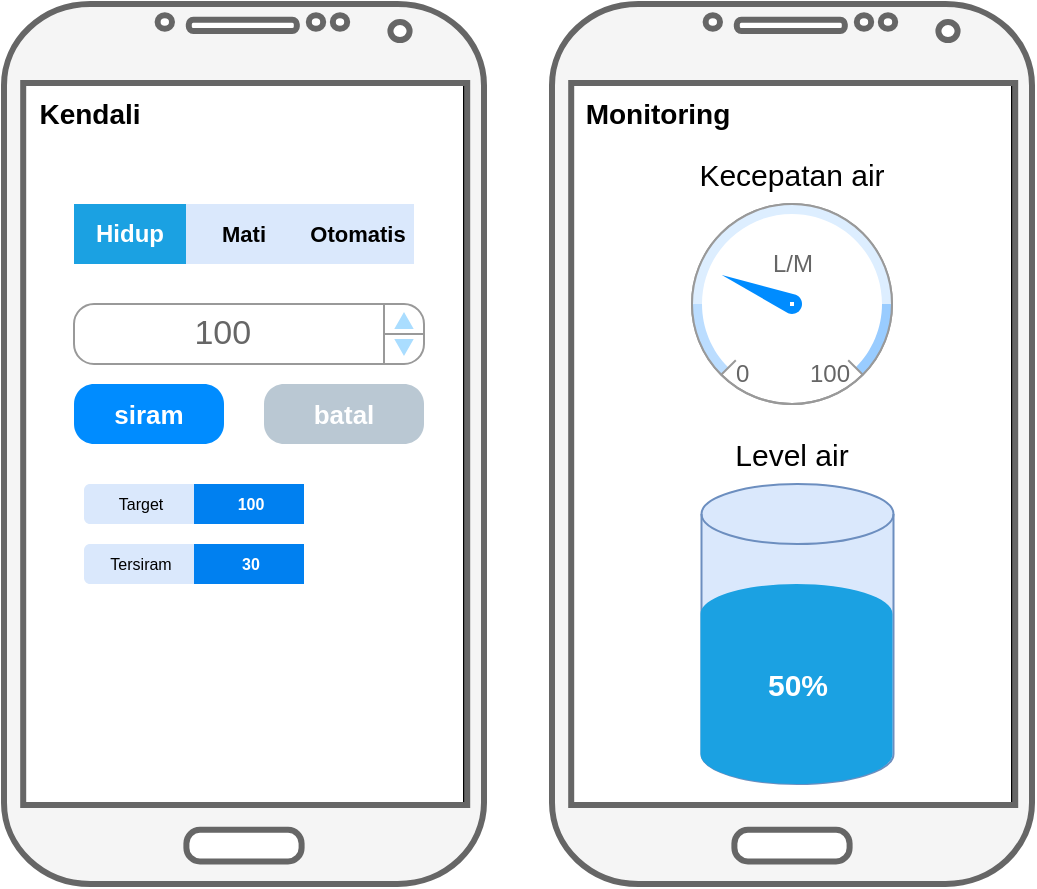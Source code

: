 <mxfile>
    <diagram id="9L7Wck0KFNMNRKOT99sG" name="Mobile">
        <mxGraphModel dx="1504" dy="1833" grid="1" gridSize="10" guides="1" tooltips="1" connect="1" arrows="1" fold="1" page="1" pageScale="1" pageWidth="827" pageHeight="1169" math="0" shadow="0">
            <root>
                <mxCell id="0"/>
                <mxCell id="1" parent="0"/>
                <mxCell id="GaWWMe3E1NepcdC9OFB--33" value="" style="rounded=0;whiteSpace=wrap;html=1;shadow=0;sketch=0;strokeColor=default;strokeWidth=1;gradientColor=none;" parent="1" vertex="1">
                    <mxGeometry x="100" y="-910" width="220" height="360" as="geometry"/>
                </mxCell>
                <mxCell id="2" value="" style="verticalLabelPosition=bottom;verticalAlign=top;html=1;shadow=0;dashed=0;strokeWidth=3;shape=mxgraph.android.phone2;strokeColor=#666666;fillColor=#f5f5f5;fontColor=#333333;gradientColor=none;" parent="1" vertex="1">
                    <mxGeometry x="90" y="-950" width="240" height="440" as="geometry"/>
                </mxCell>
                <mxCell id="GaWWMe3E1NepcdC9OFB--12" value="" style="shape=table;html=1;whiteSpace=wrap;startSize=0;container=1;collapsible=0;childLayout=tableLayout;strokeWidth=1;strokeColor=none;fontStyle=1;fontSize=11;" parent="1" vertex="1">
                    <mxGeometry x="125" y="-850" width="170" height="30" as="geometry"/>
                </mxCell>
                <mxCell id="GaWWMe3E1NepcdC9OFB--13" value="" style="shape=tableRow;horizontal=0;startSize=0;swimlaneHead=0;swimlaneBody=0;top=0;left=0;bottom=0;right=0;collapsible=0;dropTarget=0;fillColor=none;points=[[0,0.5],[1,0.5]];portConstraint=eastwest;strokeWidth=3;" parent="GaWWMe3E1NepcdC9OFB--12" vertex="1">
                    <mxGeometry width="170" height="30" as="geometry"/>
                </mxCell>
                <mxCell id="GaWWMe3E1NepcdC9OFB--14" value="&lt;b&gt;Hidup&lt;/b&gt;" style="shape=partialRectangle;html=1;whiteSpace=wrap;connectable=0;fillColor=#1ba1e2;top=0;left=0;bottom=0;right=0;overflow=hidden;strokeWidth=3;strokeColor=#006EAF;fontColor=#ffffff;" parent="GaWWMe3E1NepcdC9OFB--13" vertex="1">
                    <mxGeometry width="56" height="30" as="geometry">
                        <mxRectangle width="56" height="30" as="alternateBounds"/>
                    </mxGeometry>
                </mxCell>
                <mxCell id="GaWWMe3E1NepcdC9OFB--15" value="&lt;b&gt;&lt;font style=&quot;font-size: 11px;&quot;&gt;Mati&lt;/font&gt;&lt;/b&gt;" style="shape=partialRectangle;html=1;whiteSpace=wrap;connectable=0;fillColor=#dae8fc;top=0;left=0;bottom=0;right=0;overflow=hidden;strokeWidth=3;strokeColor=none;" parent="GaWWMe3E1NepcdC9OFB--13" vertex="1">
                    <mxGeometry x="56" width="58" height="30" as="geometry">
                        <mxRectangle width="58" height="30" as="alternateBounds"/>
                    </mxGeometry>
                </mxCell>
                <mxCell id="GaWWMe3E1NepcdC9OFB--16" value="&lt;b&gt;&lt;font style=&quot;font-size: 11px;&quot;&gt;Otomatis&lt;/font&gt;&lt;/b&gt;" style="shape=partialRectangle;html=1;whiteSpace=wrap;connectable=0;fillColor=#dae8fc;top=0;left=0;bottom=0;right=0;overflow=hidden;strokeWidth=3;strokeColor=none;" parent="GaWWMe3E1NepcdC9OFB--13" vertex="1">
                    <mxGeometry x="114" width="56" height="30" as="geometry">
                        <mxRectangle width="56" height="30" as="alternateBounds"/>
                    </mxGeometry>
                </mxCell>
                <mxCell id="GaWWMe3E1NepcdC9OFB--25" value="&lt;table cellpadding=&quot;0&quot; cellspacing=&quot;0&quot; style=&quot;width:100%;height:100%;&quot;&gt;&lt;tr&gt;&lt;td style=&quot;width:85%&quot;&gt;100&lt;/td&gt;&lt;td style=&quot;width:15%&quot;&gt;&lt;/td&gt;&lt;/tr&gt;&lt;/table&gt;" style="strokeWidth=1;shadow=0;dashed=0;align=center;html=1;shape=mxgraph.mockup.forms.spinner;strokeColor=#999999;spinLayout=right;spinStyle=normal;adjStyle=triangle;fillColor=#aaddff;fontSize=17;fontColor=#666666;mainText=;html=1;overflow=fill;" parent="1" vertex="1">
                    <mxGeometry x="125" y="-800" width="175" height="30" as="geometry"/>
                </mxCell>
                <mxCell id="GaWWMe3E1NepcdC9OFB--34" value="Kendali" style="text;html=1;strokeColor=none;fillColor=none;align=center;verticalAlign=middle;whiteSpace=wrap;rounded=0;shadow=0;sketch=0;strokeWidth=1;fontStyle=1;fontSize=14;" parent="1" vertex="1">
                    <mxGeometry x="103" y="-910" width="60" height="30" as="geometry"/>
                </mxCell>
                <mxCell id="GaWWMe3E1NepcdC9OFB--35" value="&lt;font style=&quot;font-size: 13px;&quot;&gt;siram&lt;/font&gt;" style="strokeWidth=1;shadow=0;dashed=0;align=center;html=1;shape=mxgraph.mockup.buttons.button;strokeColor=none;fontColor=#ffffff;mainText=;buttonStyle=round;fontSize=17;fontStyle=1;fillColor=#008cff;whiteSpace=wrap;sketch=0;" parent="1" vertex="1">
                    <mxGeometry x="125" y="-760" width="75" height="30" as="geometry"/>
                </mxCell>
                <mxCell id="GaWWMe3E1NepcdC9OFB--36" value="&lt;font style=&quot;font-size: 13px;&quot;&gt;batal&lt;/font&gt;" style="strokeWidth=1;shadow=0;dashed=0;align=center;html=1;shape=mxgraph.mockup.buttons.button;strokeColor=none;mainText=;buttonStyle=round;fontSize=17;fontStyle=1;fillColor=#bac8d3;whiteSpace=wrap;sketch=0;fontColor=#FFFFFF;" parent="1" vertex="1">
                    <mxGeometry x="220" y="-760" width="80" height="30" as="geometry"/>
                </mxCell>
                <mxCell id="GaWWMe3E1NepcdC9OFB--37" value="" style="rounded=0;whiteSpace=wrap;html=1;shadow=0;sketch=0;strokeColor=default;strokeWidth=1;gradientColor=none;" parent="1" vertex="1">
                    <mxGeometry x="374" y="-910" width="220" height="360" as="geometry"/>
                </mxCell>
                <mxCell id="GaWWMe3E1NepcdC9OFB--38" value="" style="verticalLabelPosition=bottom;verticalAlign=top;html=1;shadow=0;dashed=0;strokeWidth=3;shape=mxgraph.android.phone2;strokeColor=#666666;fillColor=#f5f5f5;fontColor=#333333;gradientColor=none;" parent="1" vertex="1">
                    <mxGeometry x="364" y="-950" width="240" height="440" as="geometry"/>
                </mxCell>
                <mxCell id="GaWWMe3E1NepcdC9OFB--45" value="Monitoring" style="text;html=1;strokeColor=none;fillColor=none;align=center;verticalAlign=middle;whiteSpace=wrap;rounded=0;shadow=0;sketch=0;strokeWidth=1;fontStyle=1;fontSize=14;" parent="1" vertex="1">
                    <mxGeometry x="387" y="-910" width="60" height="30" as="geometry"/>
                </mxCell>
                <mxCell id="GaWWMe3E1NepcdC9OFB--48" value="" style="verticalLabelPosition=bottom;shadow=0;dashed=0;align=center;html=1;verticalAlign=top;strokeWidth=1;shape=mxgraph.mockup.graphics.gauge;fillColor=#ffffff;strokeColor=#999999;gaugePos=25;scaleColors=#bbddff,#ddeeff,#99ccff;gaugeLabels=,,;needleColor=#008cff;" parent="1" vertex="1">
                    <mxGeometry x="434" y="-850" width="100" height="100" as="geometry"/>
                </mxCell>
                <mxCell id="GaWWMe3E1NepcdC9OFB--49" value="L/M" style="strokeWidth=1;shadow=0;dashed=0;align=center;html=1;shape=mxgraph.mockup.graphics.anchor;fontColor=#666666;" parent="GaWWMe3E1NepcdC9OFB--48" vertex="1">
                    <mxGeometry x="25" y="20" width="50" height="20" as="geometry"/>
                </mxCell>
                <mxCell id="GaWWMe3E1NepcdC9OFB--50" value="0" style="strokeWidth=1;shadow=0;dashed=0;align=center;html=1;shape=mxgraph.mockup.graphics.anchor;align=left;fontColor=#666666;" parent="GaWWMe3E1NepcdC9OFB--48" vertex="1">
                    <mxGeometry x="20" y="75" width="50" height="20" as="geometry"/>
                </mxCell>
                <mxCell id="GaWWMe3E1NepcdC9OFB--51" value="100" style="strokeWidth=1;shadow=0;dashed=0;align=center;html=1;shape=mxgraph.mockup.graphics.anchor;align=right;fontColor=#666666;" parent="GaWWMe3E1NepcdC9OFB--48" vertex="1">
                    <mxGeometry x="30" y="75" width="50" height="20" as="geometry"/>
                </mxCell>
                <mxCell id="GaWWMe3E1NepcdC9OFB--52" value="" style="shape=cylinder3;whiteSpace=wrap;html=1;boundedLbl=1;backgroundOutline=1;size=15;shadow=0;sketch=0;strokeColor=#6c8ebf;strokeWidth=1;fontSize=13;fillColor=#dae8fc;" parent="1" vertex="1">
                    <mxGeometry x="438.75" y="-710" width="96" height="150" as="geometry"/>
                </mxCell>
                <mxCell id="GaWWMe3E1NepcdC9OFB--53" value="" style="shape=cylinder3;whiteSpace=wrap;html=1;boundedLbl=1;backgroundOutline=1;size=15;shadow=0;sketch=0;strokeColor=none;strokeWidth=1;fontSize=13;fontColor=#ffffff;fillColor=#1ba1e2;" parent="1" vertex="1">
                    <mxGeometry x="438.25" y="-660" width="96" height="100" as="geometry"/>
                </mxCell>
                <mxCell id="GaWWMe3E1NepcdC9OFB--54" value="50%" style="text;html=1;strokeColor=none;fillColor=none;align=center;verticalAlign=middle;whiteSpace=wrap;rounded=0;shadow=0;sketch=0;strokeWidth=1;fontSize=15;fontColor=#FFFFFF;fontStyle=1" parent="1" vertex="1">
                    <mxGeometry x="456.75" y="-625" width="60" height="30" as="geometry"/>
                </mxCell>
                <mxCell id="an2XCiXpJ7-AcVYaTtdH-2" value="Kecepatan air" style="text;html=1;strokeColor=none;fillColor=none;align=center;verticalAlign=middle;whiteSpace=wrap;rounded=0;shadow=0;sketch=0;strokeWidth=1;fontSize=15;fontColor=#000000;" parent="1" vertex="1">
                    <mxGeometry x="434" y="-880" width="100" height="30" as="geometry"/>
                </mxCell>
                <mxCell id="an2XCiXpJ7-AcVYaTtdH-4" value="Level air" style="text;html=1;strokeColor=none;fillColor=none;align=center;verticalAlign=middle;whiteSpace=wrap;rounded=0;shadow=0;sketch=0;strokeWidth=1;fontSize=15;fontColor=#000000;" parent="1" vertex="1">
                    <mxGeometry x="434" y="-740" width="100" height="30" as="geometry"/>
                </mxCell>
                <mxCell id="an2XCiXpJ7-AcVYaTtdH-13" value="" style="group" parent="1" vertex="1" connectable="0">
                    <mxGeometry x="130" y="-710" width="110" height="20" as="geometry"/>
                </mxCell>
                <mxCell id="an2XCiXpJ7-AcVYaTtdH-9" value="Target" style="strokeColor=none;fillColor=#dae8fc;html=1;strokeWidth=1;shadow=0;dashed=0;shape=mxgraph.ios7ui.leftButton;rSize=3;fontSize=8;sketch=0;" parent="an2XCiXpJ7-AcVYaTtdH-13" vertex="1">
                    <mxGeometry width="55.0" height="20" as="geometry"/>
                </mxCell>
                <mxCell id="an2XCiXpJ7-AcVYaTtdH-12" value="100" style="html=1;strokeWidth=1;shadow=0;dashed=0;shape=mxgraph.ios7ui.rrect;rSize=0;strokeColor=none;fillColor=#0080F0;fontColor=#ffffff;fontSize=8;sketch=0;fontStyle=1" parent="an2XCiXpJ7-AcVYaTtdH-13" vertex="1">
                    <mxGeometry x="55.0" width="55.0" height="20" as="geometry"/>
                </mxCell>
                <mxCell id="an2XCiXpJ7-AcVYaTtdH-14" value="" style="group" parent="1" vertex="1" connectable="0">
                    <mxGeometry x="130" y="-680" width="110" height="20" as="geometry"/>
                </mxCell>
                <mxCell id="an2XCiXpJ7-AcVYaTtdH-15" value="Tersiram" style="strokeColor=none;fillColor=#dae8fc;html=1;strokeWidth=1;shadow=0;dashed=0;shape=mxgraph.ios7ui.leftButton;rSize=3;fontSize=8;sketch=0;" parent="an2XCiXpJ7-AcVYaTtdH-14" vertex="1">
                    <mxGeometry width="55.0" height="20" as="geometry"/>
                </mxCell>
                <mxCell id="an2XCiXpJ7-AcVYaTtdH-16" value="30" style="html=1;strokeWidth=1;shadow=0;dashed=0;shape=mxgraph.ios7ui.rrect;rSize=0;strokeColor=none;fillColor=#0080F0;fontColor=#ffffff;fontSize=8;sketch=0;fontStyle=1" parent="an2XCiXpJ7-AcVYaTtdH-14" vertex="1">
                    <mxGeometry x="55.0" width="55.0" height="20" as="geometry"/>
                </mxCell>
            </root>
        </mxGraphModel>
    </diagram>
</mxfile>